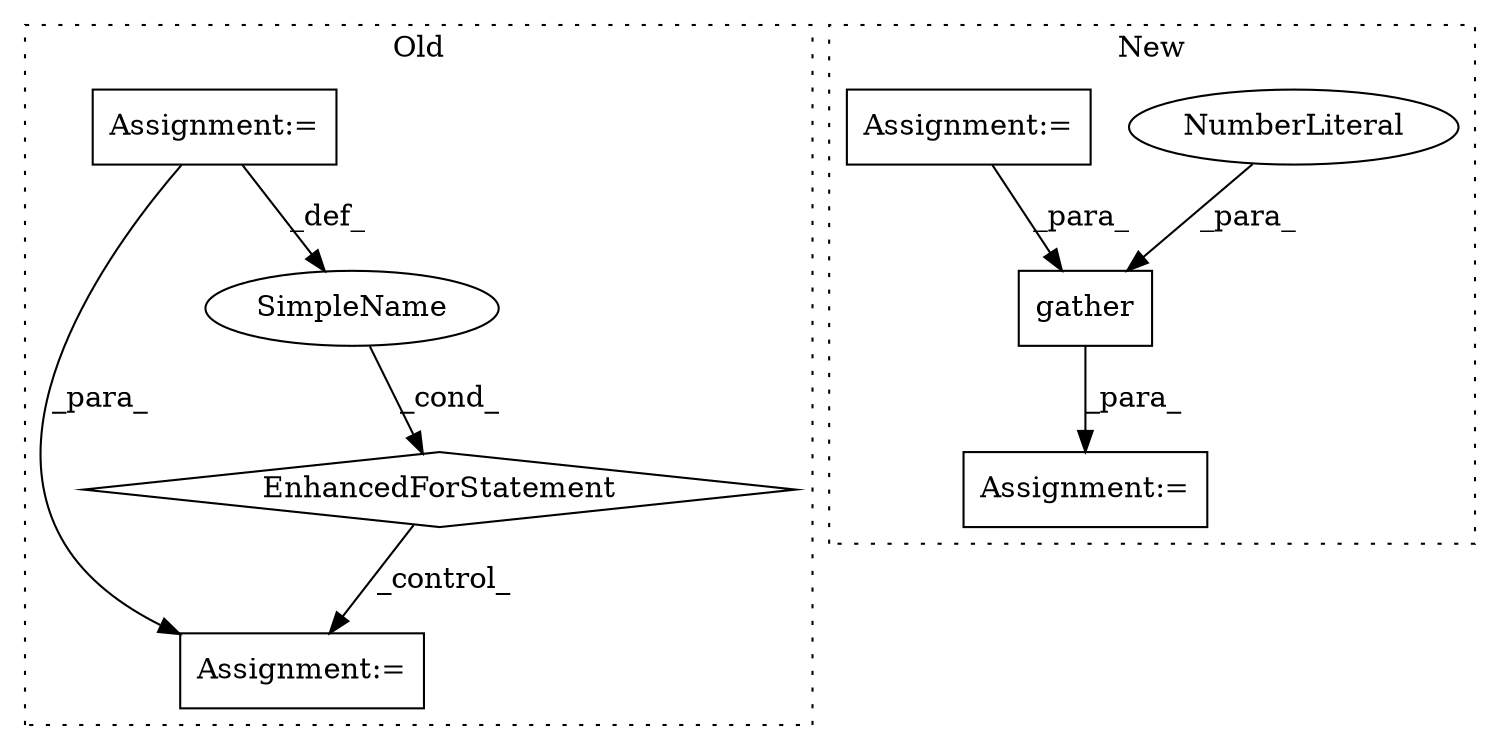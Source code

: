 digraph G {
subgraph cluster0 {
1 [label="EnhancedForStatement" a="70" s="23986,24109" l="70,2" shape="diamond"];
3 [label="Assignment:=" a="7" s="23986,24109" l="70,2" shape="box"];
4 [label="Assignment:=" a="7" s="24153" l="1" shape="box"];
5 [label="SimpleName" a="42" s="24060" l="3" shape="ellipse"];
label = "Old";
style="dotted";
}
subgraph cluster1 {
2 [label="gather" a="32" s="23967,23980" l="7,1" shape="box"];
6 [label="Assignment:=" a="7" s="23956" l="1" shape="box"];
7 [label="NumberLiteral" a="34" s="23974" l="1" shape="ellipse"];
8 [label="Assignment:=" a="7" s="23897" l="1" shape="box"];
label = "New";
style="dotted";
}
1 -> 4 [label="_control_"];
2 -> 6 [label="_para_"];
3 -> 5 [label="_def_"];
3 -> 4 [label="_para_"];
5 -> 1 [label="_cond_"];
7 -> 2 [label="_para_"];
8 -> 2 [label="_para_"];
}